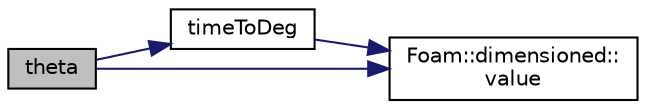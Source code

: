 digraph "theta"
{
  bgcolor="transparent";
  edge [fontname="Helvetica",fontsize="10",labelfontname="Helvetica",labelfontsize="10"];
  node [fontname="Helvetica",fontsize="10",shape=record];
  rankdir="LR";
  Node376 [label="theta",height=0.2,width=0.4,color="black", fillcolor="grey75", style="filled", fontcolor="black"];
  Node376 -> Node377 [color="midnightblue",fontsize="10",style="solid",fontname="Helvetica"];
  Node377 [label="timeToDeg",height=0.2,width=0.4,color="black",URL="$a22585.html#a77523dea53effefeba2c6b2b99dc7371",tooltip="Convert seconds to degrees (for given engine speed in RPM) "];
  Node377 -> Node378 [color="midnightblue",fontsize="10",style="solid",fontname="Helvetica"];
  Node378 [label="Foam::dimensioned::\lvalue",height=0.2,width=0.4,color="black",URL="$a27473.html#a7948200a26c85fc3a83ffa510a91d668",tooltip="Return const reference to value. "];
  Node376 -> Node378 [color="midnightblue",fontsize="10",style="solid",fontname="Helvetica"];
}
